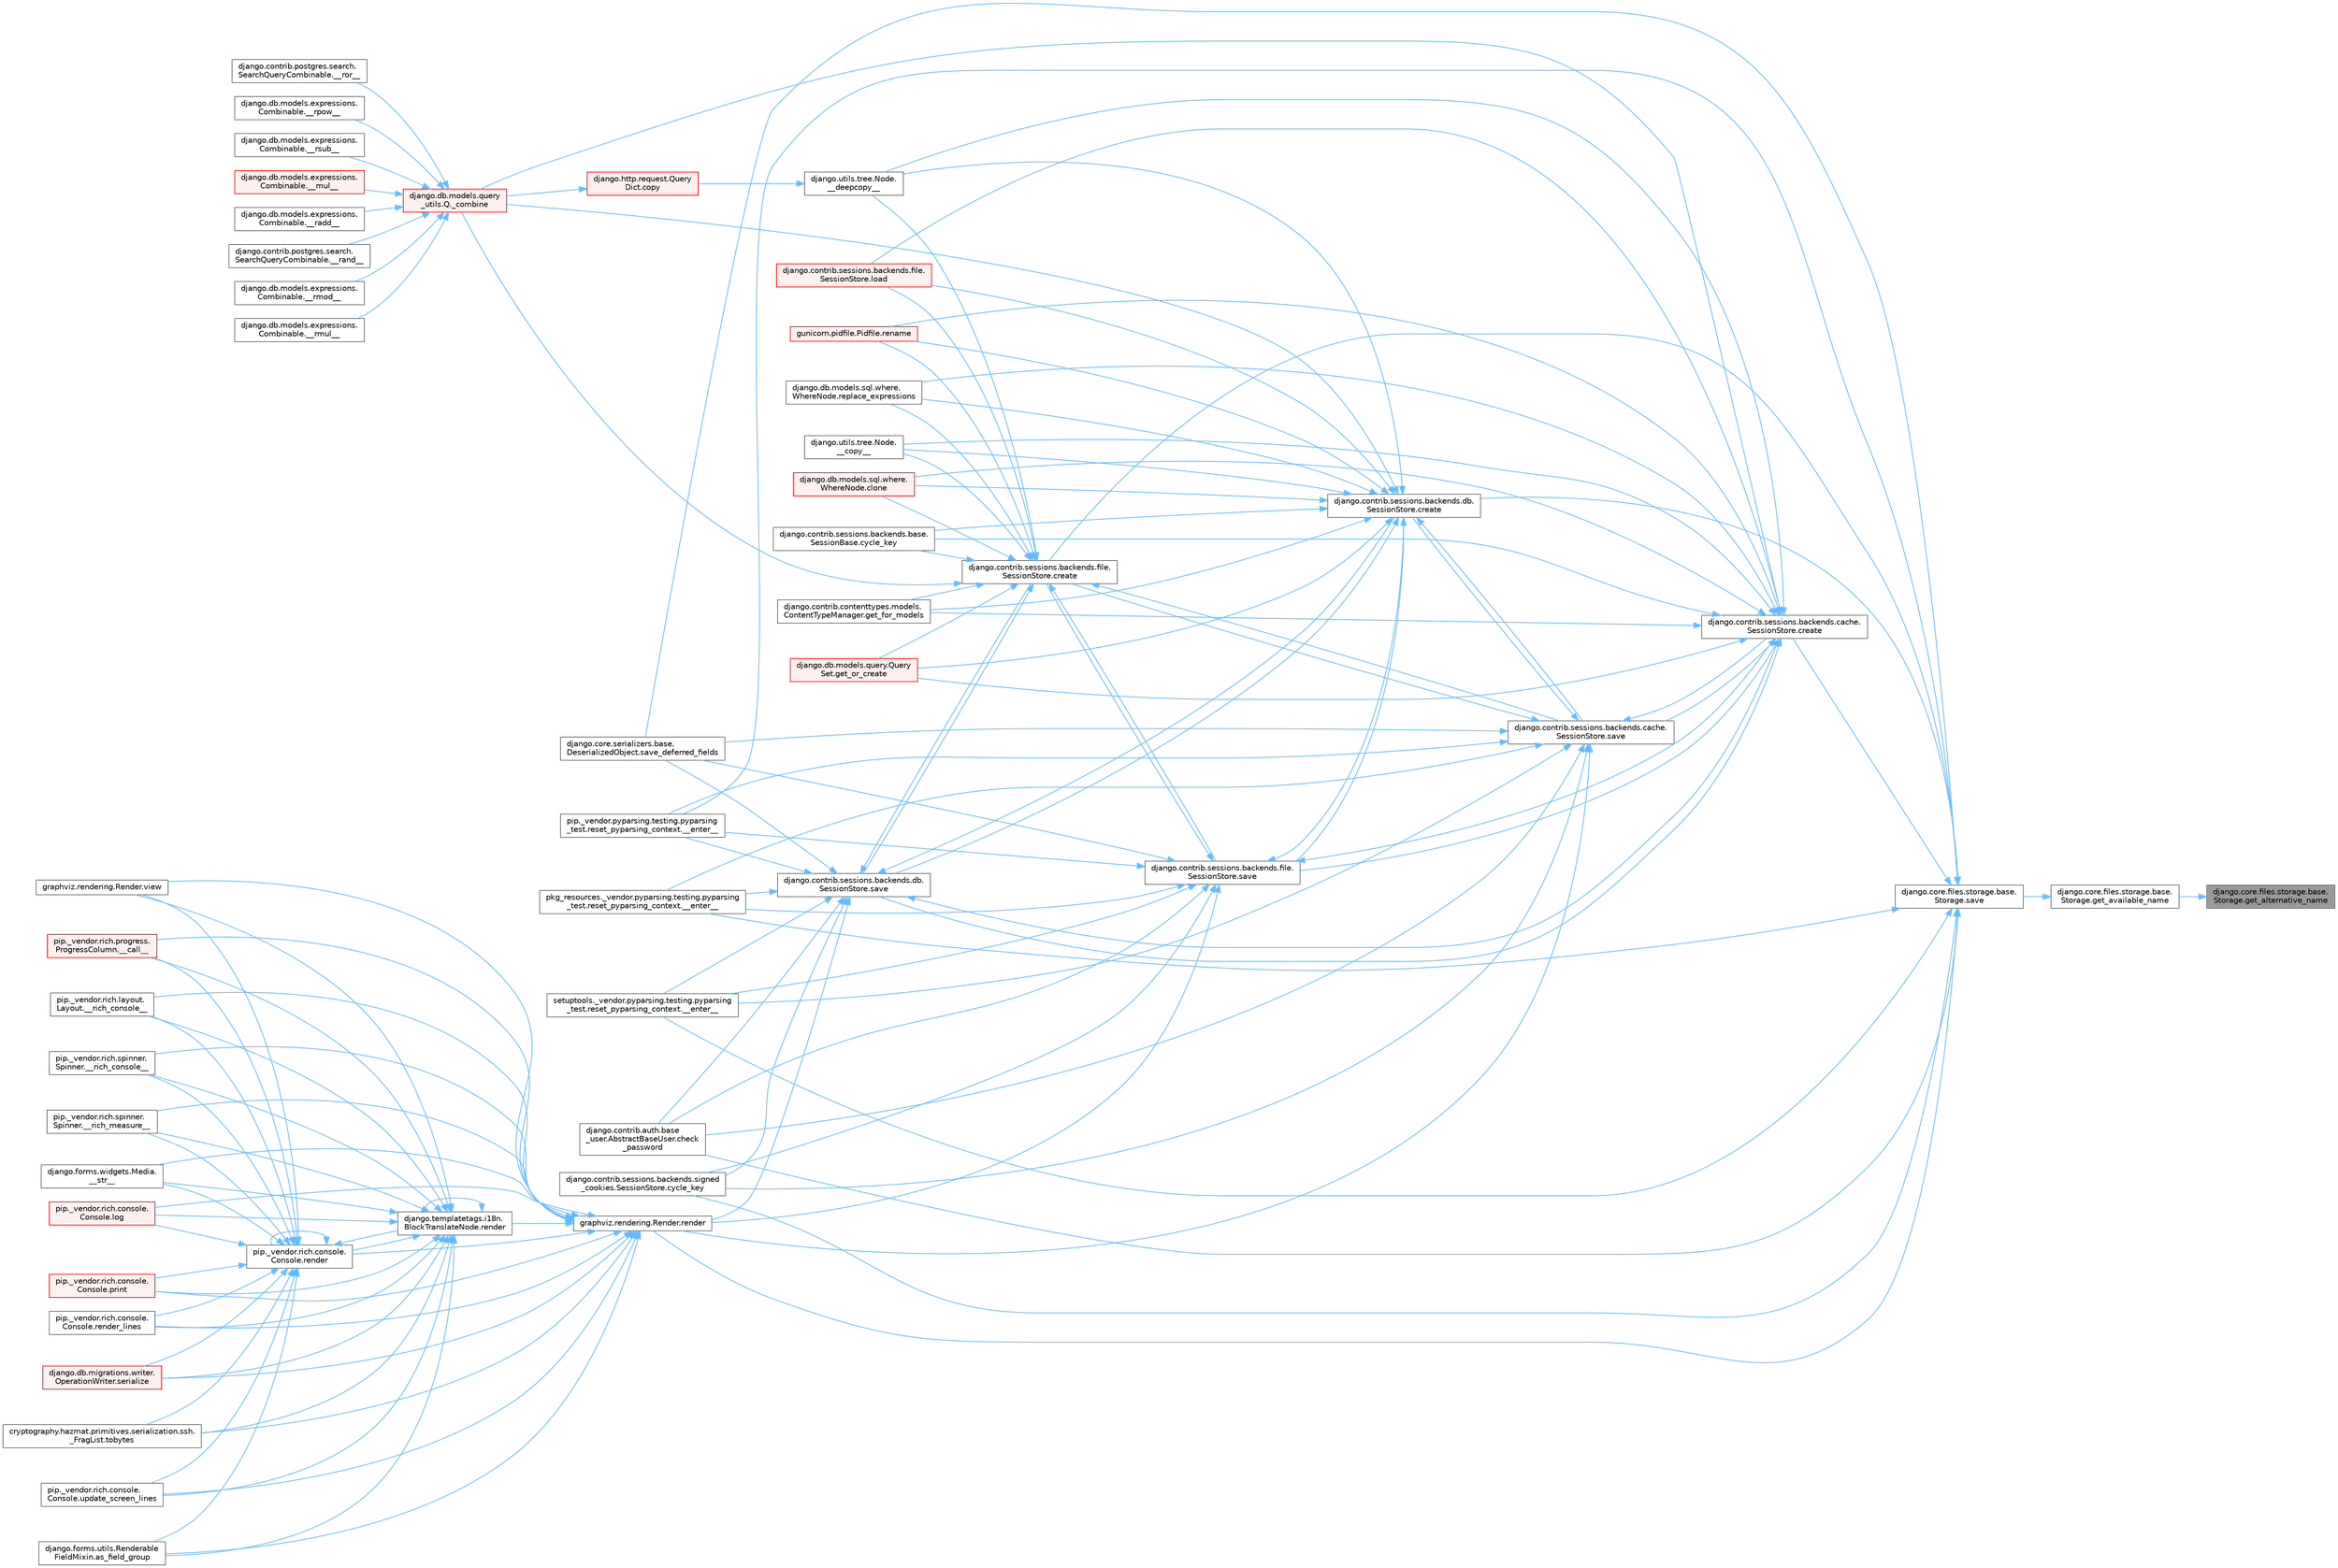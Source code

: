 digraph "django.core.files.storage.base.Storage.get_alternative_name"
{
 // LATEX_PDF_SIZE
  bgcolor="transparent";
  edge [fontname=Helvetica,fontsize=10,labelfontname=Helvetica,labelfontsize=10];
  node [fontname=Helvetica,fontsize=10,shape=box,height=0.2,width=0.4];
  rankdir="RL";
  Node1 [id="Node000001",label="django.core.files.storage.base.\lStorage.get_alternative_name",height=0.2,width=0.4,color="gray40", fillcolor="grey60", style="filled", fontcolor="black",tooltip=" "];
  Node1 -> Node2 [id="edge1_Node000001_Node000002",dir="back",color="steelblue1",style="solid",tooltip=" "];
  Node2 [id="Node000002",label="django.core.files.storage.base.\lStorage.get_available_name",height=0.2,width=0.4,color="grey40", fillcolor="white", style="filled",URL="$classdjango_1_1core_1_1files_1_1storage_1_1base_1_1_storage.html#a2cd94744363c607f8025623f0b0a6d10",tooltip=" "];
  Node2 -> Node3 [id="edge2_Node000002_Node000003",dir="back",color="steelblue1",style="solid",tooltip=" "];
  Node3 [id="Node000003",label="django.core.files.storage.base.\lStorage.save",height=0.2,width=0.4,color="grey40", fillcolor="white", style="filled",URL="$classdjango_1_1core_1_1files_1_1storage_1_1base_1_1_storage.html#a68e86af8595dbcd63fca177b3dd7d463",tooltip=" "];
  Node3 -> Node4 [id="edge3_Node000003_Node000004",dir="back",color="steelblue1",style="solid",tooltip=" "];
  Node4 [id="Node000004",label="pip._vendor.pyparsing.testing.pyparsing\l_test.reset_pyparsing_context.__enter__",height=0.2,width=0.4,color="grey40", fillcolor="white", style="filled",URL="$classpip_1_1__vendor_1_1pyparsing_1_1testing_1_1pyparsing__test_1_1reset__pyparsing__context.html#a3d39d97a0d95a9b46c987e6dff52b7c0",tooltip=" "];
  Node3 -> Node5 [id="edge4_Node000003_Node000005",dir="back",color="steelblue1",style="solid",tooltip=" "];
  Node5 [id="Node000005",label="pkg_resources._vendor.pyparsing.testing.pyparsing\l_test.reset_pyparsing_context.__enter__",height=0.2,width=0.4,color="grey40", fillcolor="white", style="filled",URL="$classpkg__resources_1_1__vendor_1_1pyparsing_1_1testing_1_1pyparsing__test_1_1reset__pyparsing__context.html#a8d8360c033ccc7296fb9323a07cdeb25",tooltip=" "];
  Node3 -> Node6 [id="edge5_Node000003_Node000006",dir="back",color="steelblue1",style="solid",tooltip=" "];
  Node6 [id="Node000006",label="setuptools._vendor.pyparsing.testing.pyparsing\l_test.reset_pyparsing_context.__enter__",height=0.2,width=0.4,color="grey40", fillcolor="white", style="filled",URL="$classsetuptools_1_1__vendor_1_1pyparsing_1_1testing_1_1pyparsing__test_1_1reset__pyparsing__context.html#a436e2ea8355c86505c8cfdae81714c7c",tooltip=" "];
  Node3 -> Node7 [id="edge6_Node000003_Node000007",dir="back",color="steelblue1",style="solid",tooltip=" "];
  Node7 [id="Node000007",label="django.contrib.auth.base\l_user.AbstractBaseUser.check\l_password",height=0.2,width=0.4,color="grey40", fillcolor="white", style="filled",URL="$classdjango_1_1contrib_1_1auth_1_1base__user_1_1_abstract_base_user.html#aaa9bb7fa5353bc1917dbd7f87b63321a",tooltip=" "];
  Node3 -> Node8 [id="edge7_Node000003_Node000008",dir="back",color="steelblue1",style="solid",tooltip=" "];
  Node8 [id="Node000008",label="django.contrib.sessions.backends.cache.\lSessionStore.create",height=0.2,width=0.4,color="grey40", fillcolor="white", style="filled",URL="$classdjango_1_1contrib_1_1sessions_1_1backends_1_1cache_1_1_session_store.html#a38c9efbdb5115fd1820ae198b767c39c",tooltip=" "];
  Node8 -> Node9 [id="edge8_Node000008_Node000009",dir="back",color="steelblue1",style="solid",tooltip=" "];
  Node9 [id="Node000009",label="django.utils.tree.Node.\l__copy__",height=0.2,width=0.4,color="grey40", fillcolor="white", style="filled",URL="$classdjango_1_1utils_1_1tree_1_1_node.html#abae878f6b4500b8b241c23d8fac46e63",tooltip=" "];
  Node8 -> Node10 [id="edge9_Node000008_Node000010",dir="back",color="steelblue1",style="solid",tooltip=" "];
  Node10 [id="Node000010",label="django.utils.tree.Node.\l__deepcopy__",height=0.2,width=0.4,color="grey40", fillcolor="white", style="filled",URL="$classdjango_1_1utils_1_1tree_1_1_node.html#a38840c46ded3963808edbeec90765d6b",tooltip=" "];
  Node10 -> Node11 [id="edge10_Node000010_Node000011",dir="back",color="steelblue1",style="solid",tooltip=" "];
  Node11 [id="Node000011",label="django.http.request.Query\lDict.copy",height=0.2,width=0.4,color="red", fillcolor="#FFF0F0", style="filled",URL="$classdjango_1_1http_1_1request_1_1_query_dict.html#ada9e4956e62868c5587b9ffde7b358b5",tooltip=" "];
  Node11 -> Node153 [id="edge11_Node000011_Node000153",dir="back",color="steelblue1",style="solid",tooltip=" "];
  Node153 [id="Node000153",label="django.db.models.query\l_utils.Q._combine",height=0.2,width=0.4,color="red", fillcolor="#FFF0F0", style="filled",URL="$classdjango_1_1db_1_1models_1_1query__utils_1_1_q.html#ade621b98231b73615e1aa3a726560c55",tooltip=" "];
  Node153 -> Node154 [id="edge12_Node000153_Node000154",dir="back",color="steelblue1",style="solid",tooltip=" "];
  Node154 [id="Node000154",label="django.db.models.expressions.\lCombinable.__mul__",height=0.2,width=0.4,color="red", fillcolor="#FFF0F0", style="filled",URL="$classdjango_1_1db_1_1models_1_1expressions_1_1_combinable.html#a18670e03ec4b2fc0eafb0782602b72ec",tooltip=" "];
  Node153 -> Node158 [id="edge13_Node000153_Node000158",dir="back",color="steelblue1",style="solid",tooltip=" "];
  Node158 [id="Node000158",label="django.db.models.expressions.\lCombinable.__radd__",height=0.2,width=0.4,color="grey40", fillcolor="white", style="filled",URL="$classdjango_1_1db_1_1models_1_1expressions_1_1_combinable.html#a4872efab02abfbe2d20977469210ce25",tooltip=" "];
  Node153 -> Node159 [id="edge14_Node000153_Node000159",dir="back",color="steelblue1",style="solid",tooltip=" "];
  Node159 [id="Node000159",label="django.contrib.postgres.search.\lSearchQueryCombinable.__rand__",height=0.2,width=0.4,color="grey40", fillcolor="white", style="filled",URL="$classdjango_1_1contrib_1_1postgres_1_1search_1_1_search_query_combinable.html#a3d51899b7ac9564232b005aa65bec114",tooltip=" "];
  Node153 -> Node160 [id="edge15_Node000153_Node000160",dir="back",color="steelblue1",style="solid",tooltip=" "];
  Node160 [id="Node000160",label="django.db.models.expressions.\lCombinable.__rmod__",height=0.2,width=0.4,color="grey40", fillcolor="white", style="filled",URL="$classdjango_1_1db_1_1models_1_1expressions_1_1_combinable.html#ad32e5e96bab77dd57e3337a156c5de39",tooltip=" "];
  Node153 -> Node161 [id="edge16_Node000153_Node000161",dir="back",color="steelblue1",style="solid",tooltip=" "];
  Node161 [id="Node000161",label="django.db.models.expressions.\lCombinable.__rmul__",height=0.2,width=0.4,color="grey40", fillcolor="white", style="filled",URL="$classdjango_1_1db_1_1models_1_1expressions_1_1_combinable.html#adfde700eec6b9ea280e9fec3e202acab",tooltip=" "];
  Node153 -> Node162 [id="edge17_Node000153_Node000162",dir="back",color="steelblue1",style="solid",tooltip=" "];
  Node162 [id="Node000162",label="django.contrib.postgres.search.\lSearchQueryCombinable.__ror__",height=0.2,width=0.4,color="grey40", fillcolor="white", style="filled",URL="$classdjango_1_1contrib_1_1postgres_1_1search_1_1_search_query_combinable.html#ac5984f052629ae58cd73a90c852fe22c",tooltip=" "];
  Node153 -> Node163 [id="edge18_Node000153_Node000163",dir="back",color="steelblue1",style="solid",tooltip=" "];
  Node163 [id="Node000163",label="django.db.models.expressions.\lCombinable.__rpow__",height=0.2,width=0.4,color="grey40", fillcolor="white", style="filled",URL="$classdjango_1_1db_1_1models_1_1expressions_1_1_combinable.html#a1847c8db3c40340a723f6bf51ebadf89",tooltip=" "];
  Node153 -> Node164 [id="edge19_Node000153_Node000164",dir="back",color="steelblue1",style="solid",tooltip=" "];
  Node164 [id="Node000164",label="django.db.models.expressions.\lCombinable.__rsub__",height=0.2,width=0.4,color="grey40", fillcolor="white", style="filled",URL="$classdjango_1_1db_1_1models_1_1expressions_1_1_combinable.html#af906f43306d94cf530387eecce802a81",tooltip=" "];
  Node8 -> Node153 [id="edge20_Node000008_Node000153",dir="back",color="steelblue1",style="solid",tooltip=" "];
  Node8 -> Node301 [id="edge21_Node000008_Node000301",dir="back",color="steelblue1",style="solid",tooltip=" "];
  Node301 [id="Node000301",label="django.db.models.sql.where.\lWhereNode.clone",height=0.2,width=0.4,color="red", fillcolor="#FFF0F0", style="filled",URL="$classdjango_1_1db_1_1models_1_1sql_1_1where_1_1_where_node.html#a0faff63950b774ce4ad391ea1f6b6d2c",tooltip=" "];
  Node8 -> Node31 [id="edge22_Node000008_Node000031",dir="back",color="steelblue1",style="solid",tooltip=" "];
  Node31 [id="Node000031",label="django.contrib.sessions.backends.base.\lSessionBase.cycle_key",height=0.2,width=0.4,color="grey40", fillcolor="white", style="filled",URL="$classdjango_1_1contrib_1_1sessions_1_1backends_1_1base_1_1_session_base.html#a6955e9bebe4e5b7d463bccfcf9181016",tooltip=" "];
  Node8 -> Node667 [id="edge23_Node000008_Node000667",dir="back",color="steelblue1",style="solid",tooltip=" "];
  Node667 [id="Node000667",label="django.contrib.contenttypes.models.\lContentTypeManager.get_for_models",height=0.2,width=0.4,color="grey40", fillcolor="white", style="filled",URL="$classdjango_1_1contrib_1_1contenttypes_1_1models_1_1_content_type_manager.html#a541a2e215680799739b6f8c1b19ddda4",tooltip=" "];
  Node8 -> Node668 [id="edge24_Node000008_Node000668",dir="back",color="steelblue1",style="solid",tooltip=" "];
  Node668 [id="Node000668",label="django.db.models.query.Query\lSet.get_or_create",height=0.2,width=0.4,color="red", fillcolor="#FFF0F0", style="filled",URL="$classdjango_1_1db_1_1models_1_1query_1_1_query_set.html#a0f727927ec4d1b9f3087b831cc911c59",tooltip=" "];
  Node8 -> Node318 [id="edge25_Node000008_Node000318",dir="back",color="steelblue1",style="solid",tooltip=" "];
  Node318 [id="Node000318",label="django.contrib.sessions.backends.file.\lSessionStore.load",height=0.2,width=0.4,color="red", fillcolor="#FFF0F0", style="filled",URL="$classdjango_1_1contrib_1_1sessions_1_1backends_1_1file_1_1_session_store.html#a408fa63512306fbaa7bbb62742f0295f",tooltip=" "];
  Node8 -> Node670 [id="edge26_Node000008_Node000670",dir="back",color="steelblue1",style="solid",tooltip=" "];
  Node670 [id="Node000670",label="gunicorn.pidfile.Pidfile.rename",height=0.2,width=0.4,color="red", fillcolor="#FFF0F0", style="filled",URL="$classgunicorn_1_1pidfile_1_1_pidfile.html#af03623bf56b92f594700ba5e5f25bc76",tooltip=" "];
  Node8 -> Node672 [id="edge27_Node000008_Node000672",dir="back",color="steelblue1",style="solid",tooltip=" "];
  Node672 [id="Node000672",label="django.db.models.sql.where.\lWhereNode.replace_expressions",height=0.2,width=0.4,color="grey40", fillcolor="white", style="filled",URL="$classdjango_1_1db_1_1models_1_1sql_1_1where_1_1_where_node.html#a1cc3580a7f4a51605b52ae4a9653b3ac",tooltip=" "];
  Node8 -> Node673 [id="edge28_Node000008_Node000673",dir="back",color="steelblue1",style="solid",tooltip=" "];
  Node673 [id="Node000673",label="django.contrib.sessions.backends.cache.\lSessionStore.save",height=0.2,width=0.4,color="grey40", fillcolor="white", style="filled",URL="$classdjango_1_1contrib_1_1sessions_1_1backends_1_1cache_1_1_session_store.html#a67e81d959c24e3a84b1e755a9a861c53",tooltip=" "];
  Node673 -> Node4 [id="edge29_Node000673_Node000004",dir="back",color="steelblue1",style="solid",tooltip=" "];
  Node673 -> Node5 [id="edge30_Node000673_Node000005",dir="back",color="steelblue1",style="solid",tooltip=" "];
  Node673 -> Node6 [id="edge31_Node000673_Node000006",dir="back",color="steelblue1",style="solid",tooltip=" "];
  Node673 -> Node7 [id="edge32_Node000673_Node000007",dir="back",color="steelblue1",style="solid",tooltip=" "];
  Node673 -> Node8 [id="edge33_Node000673_Node000008",dir="back",color="steelblue1",style="solid",tooltip=" "];
  Node673 -> Node300 [id="edge34_Node000673_Node000300",dir="back",color="steelblue1",style="solid",tooltip=" "];
  Node300 [id="Node000300",label="django.contrib.sessions.backends.db.\lSessionStore.create",height=0.2,width=0.4,color="grey40", fillcolor="white", style="filled",URL="$classdjango_1_1contrib_1_1sessions_1_1backends_1_1db_1_1_session_store.html#a4a98c0168c61e75be58e279660aa6ce4",tooltip=" "];
  Node300 -> Node9 [id="edge35_Node000300_Node000009",dir="back",color="steelblue1",style="solid",tooltip=" "];
  Node300 -> Node10 [id="edge36_Node000300_Node000010",dir="back",color="steelblue1",style="solid",tooltip=" "];
  Node300 -> Node153 [id="edge37_Node000300_Node000153",dir="back",color="steelblue1",style="solid",tooltip=" "];
  Node300 -> Node301 [id="edge38_Node000300_Node000301",dir="back",color="steelblue1",style="solid",tooltip=" "];
  Node300 -> Node31 [id="edge39_Node000300_Node000031",dir="back",color="steelblue1",style="solid",tooltip=" "];
  Node300 -> Node667 [id="edge40_Node000300_Node000667",dir="back",color="steelblue1",style="solid",tooltip=" "];
  Node300 -> Node668 [id="edge41_Node000300_Node000668",dir="back",color="steelblue1",style="solid",tooltip=" "];
  Node300 -> Node318 [id="edge42_Node000300_Node000318",dir="back",color="steelblue1",style="solid",tooltip=" "];
  Node300 -> Node670 [id="edge43_Node000300_Node000670",dir="back",color="steelblue1",style="solid",tooltip=" "];
  Node300 -> Node672 [id="edge44_Node000300_Node000672",dir="back",color="steelblue1",style="solid",tooltip=" "];
  Node300 -> Node673 [id="edge45_Node000300_Node000673",dir="back",color="steelblue1",style="solid",tooltip=" "];
  Node300 -> Node299 [id="edge46_Node000300_Node000299",dir="back",color="steelblue1",style="solid",tooltip=" "];
  Node299 [id="Node000299",label="django.contrib.sessions.backends.db.\lSessionStore.save",height=0.2,width=0.4,color="grey40", fillcolor="white", style="filled",URL="$classdjango_1_1contrib_1_1sessions_1_1backends_1_1db_1_1_session_store.html#a68a6b4f159bd3dc969ec80b34c1622af",tooltip=" "];
  Node299 -> Node4 [id="edge47_Node000299_Node000004",dir="back",color="steelblue1",style="solid",tooltip=" "];
  Node299 -> Node5 [id="edge48_Node000299_Node000005",dir="back",color="steelblue1",style="solid",tooltip=" "];
  Node299 -> Node6 [id="edge49_Node000299_Node000006",dir="back",color="steelblue1",style="solid",tooltip=" "];
  Node299 -> Node7 [id="edge50_Node000299_Node000007",dir="back",color="steelblue1",style="solid",tooltip=" "];
  Node299 -> Node8 [id="edge51_Node000299_Node000008",dir="back",color="steelblue1",style="solid",tooltip=" "];
  Node299 -> Node300 [id="edge52_Node000299_Node000300",dir="back",color="steelblue1",style="solid",tooltip=" "];
  Node299 -> Node666 [id="edge53_Node000299_Node000666",dir="back",color="steelblue1",style="solid",tooltip=" "];
  Node666 [id="Node000666",label="django.contrib.sessions.backends.file.\lSessionStore.create",height=0.2,width=0.4,color="grey40", fillcolor="white", style="filled",URL="$classdjango_1_1contrib_1_1sessions_1_1backends_1_1file_1_1_session_store.html#a6624db6a37dfff490f837047e0a60dda",tooltip=" "];
  Node666 -> Node9 [id="edge54_Node000666_Node000009",dir="back",color="steelblue1",style="solid",tooltip=" "];
  Node666 -> Node10 [id="edge55_Node000666_Node000010",dir="back",color="steelblue1",style="solid",tooltip=" "];
  Node666 -> Node153 [id="edge56_Node000666_Node000153",dir="back",color="steelblue1",style="solid",tooltip=" "];
  Node666 -> Node301 [id="edge57_Node000666_Node000301",dir="back",color="steelblue1",style="solid",tooltip=" "];
  Node666 -> Node31 [id="edge58_Node000666_Node000031",dir="back",color="steelblue1",style="solid",tooltip=" "];
  Node666 -> Node667 [id="edge59_Node000666_Node000667",dir="back",color="steelblue1",style="solid",tooltip=" "];
  Node666 -> Node668 [id="edge60_Node000666_Node000668",dir="back",color="steelblue1",style="solid",tooltip=" "];
  Node666 -> Node318 [id="edge61_Node000666_Node000318",dir="back",color="steelblue1",style="solid",tooltip=" "];
  Node666 -> Node670 [id="edge62_Node000666_Node000670",dir="back",color="steelblue1",style="solid",tooltip=" "];
  Node666 -> Node672 [id="edge63_Node000666_Node000672",dir="back",color="steelblue1",style="solid",tooltip=" "];
  Node666 -> Node673 [id="edge64_Node000666_Node000673",dir="back",color="steelblue1",style="solid",tooltip=" "];
  Node666 -> Node299 [id="edge65_Node000666_Node000299",dir="back",color="steelblue1",style="solid",tooltip=" "];
  Node666 -> Node676 [id="edge66_Node000666_Node000676",dir="back",color="steelblue1",style="solid",tooltip=" "];
  Node676 [id="Node000676",label="django.contrib.sessions.backends.file.\lSessionStore.save",height=0.2,width=0.4,color="grey40", fillcolor="white", style="filled",URL="$classdjango_1_1contrib_1_1sessions_1_1backends_1_1file_1_1_session_store.html#af170f9c112376eb1627509287bf9620f",tooltip=" "];
  Node676 -> Node4 [id="edge67_Node000676_Node000004",dir="back",color="steelblue1",style="solid",tooltip=" "];
  Node676 -> Node5 [id="edge68_Node000676_Node000005",dir="back",color="steelblue1",style="solid",tooltip=" "];
  Node676 -> Node6 [id="edge69_Node000676_Node000006",dir="back",color="steelblue1",style="solid",tooltip=" "];
  Node676 -> Node7 [id="edge70_Node000676_Node000007",dir="back",color="steelblue1",style="solid",tooltip=" "];
  Node676 -> Node8 [id="edge71_Node000676_Node000008",dir="back",color="steelblue1",style="solid",tooltip=" "];
  Node676 -> Node300 [id="edge72_Node000676_Node000300",dir="back",color="steelblue1",style="solid",tooltip=" "];
  Node676 -> Node666 [id="edge73_Node000676_Node000666",dir="back",color="steelblue1",style="solid",tooltip=" "];
  Node676 -> Node674 [id="edge74_Node000676_Node000674",dir="back",color="steelblue1",style="solid",tooltip=" "];
  Node674 [id="Node000674",label="django.contrib.sessions.backends.signed\l_cookies.SessionStore.cycle_key",height=0.2,width=0.4,color="grey40", fillcolor="white", style="filled",URL="$classdjango_1_1contrib_1_1sessions_1_1backends_1_1signed__cookies_1_1_session_store.html#abf8e71313b847459c30f19e691c25a93",tooltip=" "];
  Node676 -> Node417 [id="edge75_Node000676_Node000417",dir="back",color="steelblue1",style="solid",tooltip=" "];
  Node417 [id="Node000417",label="graphviz.rendering.Render.render",height=0.2,width=0.4,color="grey40", fillcolor="white", style="filled",URL="$classgraphviz_1_1rendering_1_1_render.html#a0249d6538d64a6b59b1bed64d4636456",tooltip=" "];
  Node417 -> Node418 [id="edge76_Node000417_Node000418",dir="back",color="steelblue1",style="solid",tooltip=" "];
  Node418 [id="Node000418",label="pip._vendor.rich.progress.\lProgressColumn.__call__",height=0.2,width=0.4,color="red", fillcolor="#FFF0F0", style="filled",URL="$classpip_1_1__vendor_1_1rich_1_1progress_1_1_progress_column.html#ae0c399be74222f949edb0fa5324cf6ea",tooltip=" "];
  Node417 -> Node419 [id="edge77_Node000417_Node000419",dir="back",color="steelblue1",style="solid",tooltip=" "];
  Node419 [id="Node000419",label="pip._vendor.rich.layout.\lLayout.__rich_console__",height=0.2,width=0.4,color="grey40", fillcolor="white", style="filled",URL="$classpip_1_1__vendor_1_1rich_1_1layout_1_1_layout.html#ac39cb3d17d2b0324ee1b0dada41a3ebd",tooltip=" "];
  Node417 -> Node420 [id="edge78_Node000417_Node000420",dir="back",color="steelblue1",style="solid",tooltip=" "];
  Node420 [id="Node000420",label="pip._vendor.rich.spinner.\lSpinner.__rich_console__",height=0.2,width=0.4,color="grey40", fillcolor="white", style="filled",URL="$classpip_1_1__vendor_1_1rich_1_1spinner_1_1_spinner.html#a6883d8dced19ac48d4dfc74f776357fd",tooltip=" "];
  Node417 -> Node421 [id="edge79_Node000417_Node000421",dir="back",color="steelblue1",style="solid",tooltip=" "];
  Node421 [id="Node000421",label="pip._vendor.rich.spinner.\lSpinner.__rich_measure__",height=0.2,width=0.4,color="grey40", fillcolor="white", style="filled",URL="$classpip_1_1__vendor_1_1rich_1_1spinner_1_1_spinner.html#a89745682c823c44a31bae8e8d07869f5",tooltip=" "];
  Node417 -> Node422 [id="edge80_Node000417_Node000422",dir="back",color="steelblue1",style="solid",tooltip=" "];
  Node422 [id="Node000422",label="django.forms.widgets.Media.\l__str__",height=0.2,width=0.4,color="grey40", fillcolor="white", style="filled",URL="$classdjango_1_1forms_1_1widgets_1_1_media.html#ae1651710548a7d9f14f036d035012d21",tooltip=" "];
  Node417 -> Node423 [id="edge81_Node000417_Node000423",dir="back",color="steelblue1",style="solid",tooltip=" "];
  Node423 [id="Node000423",label="django.forms.utils.Renderable\lFieldMixin.as_field_group",height=0.2,width=0.4,color="grey40", fillcolor="white", style="filled",URL="$classdjango_1_1forms_1_1utils_1_1_renderable_field_mixin.html#a1e9a1b4f790ea694431554267fd5d74c",tooltip=" "];
  Node417 -> Node424 [id="edge82_Node000417_Node000424",dir="back",color="steelblue1",style="solid",tooltip=" "];
  Node424 [id="Node000424",label="pip._vendor.rich.console.\lConsole.log",height=0.2,width=0.4,color="red", fillcolor="#FFF0F0", style="filled",URL="$classpip_1_1__vendor_1_1rich_1_1console_1_1_console.html#af9c77e39f9413fc2b134c60cfa23b0f1",tooltip=" "];
  Node417 -> Node547 [id="edge83_Node000417_Node000547",dir="back",color="steelblue1",style="solid",tooltip=" "];
  Node547 [id="Node000547",label="pip._vendor.rich.console.\lConsole.print",height=0.2,width=0.4,color="red", fillcolor="#FFF0F0", style="filled",URL="$classpip_1_1__vendor_1_1rich_1_1console_1_1_console.html#af954370cdbb49236b597f2c11064549d",tooltip=" "];
  Node417 -> Node931 [id="edge84_Node000417_Node000931",dir="back",color="steelblue1",style="solid",tooltip=" "];
  Node931 [id="Node000931",label="django.templatetags.i18n.\lBlockTranslateNode.render",height=0.2,width=0.4,color="grey40", fillcolor="white", style="filled",URL="$classdjango_1_1templatetags_1_1i18n_1_1_block_translate_node.html#aaf05bebfd02c1c4b676387ada0357832",tooltip=" "];
  Node931 -> Node418 [id="edge85_Node000931_Node000418",dir="back",color="steelblue1",style="solid",tooltip=" "];
  Node931 -> Node419 [id="edge86_Node000931_Node000419",dir="back",color="steelblue1",style="solid",tooltip=" "];
  Node931 -> Node420 [id="edge87_Node000931_Node000420",dir="back",color="steelblue1",style="solid",tooltip=" "];
  Node931 -> Node421 [id="edge88_Node000931_Node000421",dir="back",color="steelblue1",style="solid",tooltip=" "];
  Node931 -> Node422 [id="edge89_Node000931_Node000422",dir="back",color="steelblue1",style="solid",tooltip=" "];
  Node931 -> Node423 [id="edge90_Node000931_Node000423",dir="back",color="steelblue1",style="solid",tooltip=" "];
  Node931 -> Node424 [id="edge91_Node000931_Node000424",dir="back",color="steelblue1",style="solid",tooltip=" "];
  Node931 -> Node547 [id="edge92_Node000931_Node000547",dir="back",color="steelblue1",style="solid",tooltip=" "];
  Node931 -> Node931 [id="edge93_Node000931_Node000931",dir="back",color="steelblue1",style="solid",tooltip=" "];
  Node931 -> Node932 [id="edge94_Node000931_Node000932",dir="back",color="steelblue1",style="solid",tooltip=" "];
  Node932 [id="Node000932",label="pip._vendor.rich.console.\lConsole.render",height=0.2,width=0.4,color="grey40", fillcolor="white", style="filled",URL="$classpip_1_1__vendor_1_1rich_1_1console_1_1_console.html#a9551b8254c573105adde80622393a938",tooltip=" "];
  Node932 -> Node418 [id="edge95_Node000932_Node000418",dir="back",color="steelblue1",style="solid",tooltip=" "];
  Node932 -> Node419 [id="edge96_Node000932_Node000419",dir="back",color="steelblue1",style="solid",tooltip=" "];
  Node932 -> Node420 [id="edge97_Node000932_Node000420",dir="back",color="steelblue1",style="solid",tooltip=" "];
  Node932 -> Node421 [id="edge98_Node000932_Node000421",dir="back",color="steelblue1",style="solid",tooltip=" "];
  Node932 -> Node422 [id="edge99_Node000932_Node000422",dir="back",color="steelblue1",style="solid",tooltip=" "];
  Node932 -> Node423 [id="edge100_Node000932_Node000423",dir="back",color="steelblue1",style="solid",tooltip=" "];
  Node932 -> Node424 [id="edge101_Node000932_Node000424",dir="back",color="steelblue1",style="solid",tooltip=" "];
  Node932 -> Node547 [id="edge102_Node000932_Node000547",dir="back",color="steelblue1",style="solid",tooltip=" "];
  Node932 -> Node931 [id="edge103_Node000932_Node000931",dir="back",color="steelblue1",style="solid",tooltip=" "];
  Node932 -> Node932 [id="edge104_Node000932_Node000932",dir="back",color="steelblue1",style="solid",tooltip=" "];
  Node932 -> Node933 [id="edge105_Node000932_Node000933",dir="back",color="steelblue1",style="solid",tooltip=" "];
  Node933 [id="Node000933",label="pip._vendor.rich.console.\lConsole.render_lines",height=0.2,width=0.4,color="grey40", fillcolor="white", style="filled",URL="$classpip_1_1__vendor_1_1rich_1_1console_1_1_console.html#a5818808a49db20c5bee6986425f96f14",tooltip=" "];
  Node932 -> Node934 [id="edge106_Node000932_Node000934",dir="back",color="steelblue1",style="solid",tooltip=" "];
  Node934 [id="Node000934",label="django.db.migrations.writer.\lOperationWriter.serialize",height=0.2,width=0.4,color="red", fillcolor="#FFF0F0", style="filled",URL="$classdjango_1_1db_1_1migrations_1_1writer_1_1_operation_writer.html#a866e8d13e1c54a35d74e9a6b0383b2f8",tooltip=" "];
  Node932 -> Node1195 [id="edge107_Node000932_Node001195",dir="back",color="steelblue1",style="solid",tooltip=" "];
  Node1195 [id="Node001195",label="cryptography.hazmat.primitives.serialization.ssh.\l_FragList.tobytes",height=0.2,width=0.4,color="grey40", fillcolor="white", style="filled",URL="$classcryptography_1_1hazmat_1_1primitives_1_1serialization_1_1ssh_1_1___frag_list.html#a195dd4e7c741624829a13af53fa3de38",tooltip=" "];
  Node932 -> Node1196 [id="edge108_Node000932_Node001196",dir="back",color="steelblue1",style="solid",tooltip=" "];
  Node1196 [id="Node001196",label="pip._vendor.rich.console.\lConsole.update_screen_lines",height=0.2,width=0.4,color="grey40", fillcolor="white", style="filled",URL="$classpip_1_1__vendor_1_1rich_1_1console_1_1_console.html#a21cfe5af86ec7533f23d45fe2969817e",tooltip=" "];
  Node932 -> Node1197 [id="edge109_Node000932_Node001197",dir="back",color="steelblue1",style="solid",tooltip=" "];
  Node1197 [id="Node001197",label="graphviz.rendering.Render.view",height=0.2,width=0.4,color="grey40", fillcolor="white", style="filled",URL="$classgraphviz_1_1rendering_1_1_render.html#a53169c422996b9a7e92b5580c13914e2",tooltip=" "];
  Node931 -> Node933 [id="edge110_Node000931_Node000933",dir="back",color="steelblue1",style="solid",tooltip=" "];
  Node931 -> Node934 [id="edge111_Node000931_Node000934",dir="back",color="steelblue1",style="solid",tooltip=" "];
  Node931 -> Node1195 [id="edge112_Node000931_Node001195",dir="back",color="steelblue1",style="solid",tooltip=" "];
  Node931 -> Node1196 [id="edge113_Node000931_Node001196",dir="back",color="steelblue1",style="solid",tooltip=" "];
  Node931 -> Node1197 [id="edge114_Node000931_Node001197",dir="back",color="steelblue1",style="solid",tooltip=" "];
  Node417 -> Node932 [id="edge115_Node000417_Node000932",dir="back",color="steelblue1",style="solid",tooltip=" "];
  Node417 -> Node933 [id="edge116_Node000417_Node000933",dir="back",color="steelblue1",style="solid",tooltip=" "];
  Node417 -> Node934 [id="edge117_Node000417_Node000934",dir="back",color="steelblue1",style="solid",tooltip=" "];
  Node417 -> Node1195 [id="edge118_Node000417_Node001195",dir="back",color="steelblue1",style="solid",tooltip=" "];
  Node417 -> Node1196 [id="edge119_Node000417_Node001196",dir="back",color="steelblue1",style="solid",tooltip=" "];
  Node417 -> Node1197 [id="edge120_Node000417_Node001197",dir="back",color="steelblue1",style="solid",tooltip=" "];
  Node676 -> Node675 [id="edge121_Node000676_Node000675",dir="back",color="steelblue1",style="solid",tooltip=" "];
  Node675 [id="Node000675",label="django.core.serializers.base.\lDeserializedObject.save_deferred_fields",height=0.2,width=0.4,color="grey40", fillcolor="white", style="filled",URL="$classdjango_1_1core_1_1serializers_1_1base_1_1_deserialized_object.html#a2fd4269d14e2f58fda59335c79a582f5",tooltip=" "];
  Node299 -> Node674 [id="edge122_Node000299_Node000674",dir="back",color="steelblue1",style="solid",tooltip=" "];
  Node299 -> Node417 [id="edge123_Node000299_Node000417",dir="back",color="steelblue1",style="solid",tooltip=" "];
  Node299 -> Node675 [id="edge124_Node000299_Node000675",dir="back",color="steelblue1",style="solid",tooltip=" "];
  Node300 -> Node676 [id="edge125_Node000300_Node000676",dir="back",color="steelblue1",style="solid",tooltip=" "];
  Node673 -> Node666 [id="edge126_Node000673_Node000666",dir="back",color="steelblue1",style="solid",tooltip=" "];
  Node673 -> Node674 [id="edge127_Node000673_Node000674",dir="back",color="steelblue1",style="solid",tooltip=" "];
  Node673 -> Node417 [id="edge128_Node000673_Node000417",dir="back",color="steelblue1",style="solid",tooltip=" "];
  Node673 -> Node675 [id="edge129_Node000673_Node000675",dir="back",color="steelblue1",style="solid",tooltip=" "];
  Node8 -> Node299 [id="edge130_Node000008_Node000299",dir="back",color="steelblue1",style="solid",tooltip=" "];
  Node8 -> Node676 [id="edge131_Node000008_Node000676",dir="back",color="steelblue1",style="solid",tooltip=" "];
  Node3 -> Node300 [id="edge132_Node000003_Node000300",dir="back",color="steelblue1",style="solid",tooltip=" "];
  Node3 -> Node666 [id="edge133_Node000003_Node000666",dir="back",color="steelblue1",style="solid",tooltip=" "];
  Node3 -> Node674 [id="edge134_Node000003_Node000674",dir="back",color="steelblue1",style="solid",tooltip=" "];
  Node3 -> Node417 [id="edge135_Node000003_Node000417",dir="back",color="steelblue1",style="solid",tooltip=" "];
  Node3 -> Node675 [id="edge136_Node000003_Node000675",dir="back",color="steelblue1",style="solid",tooltip=" "];
}
